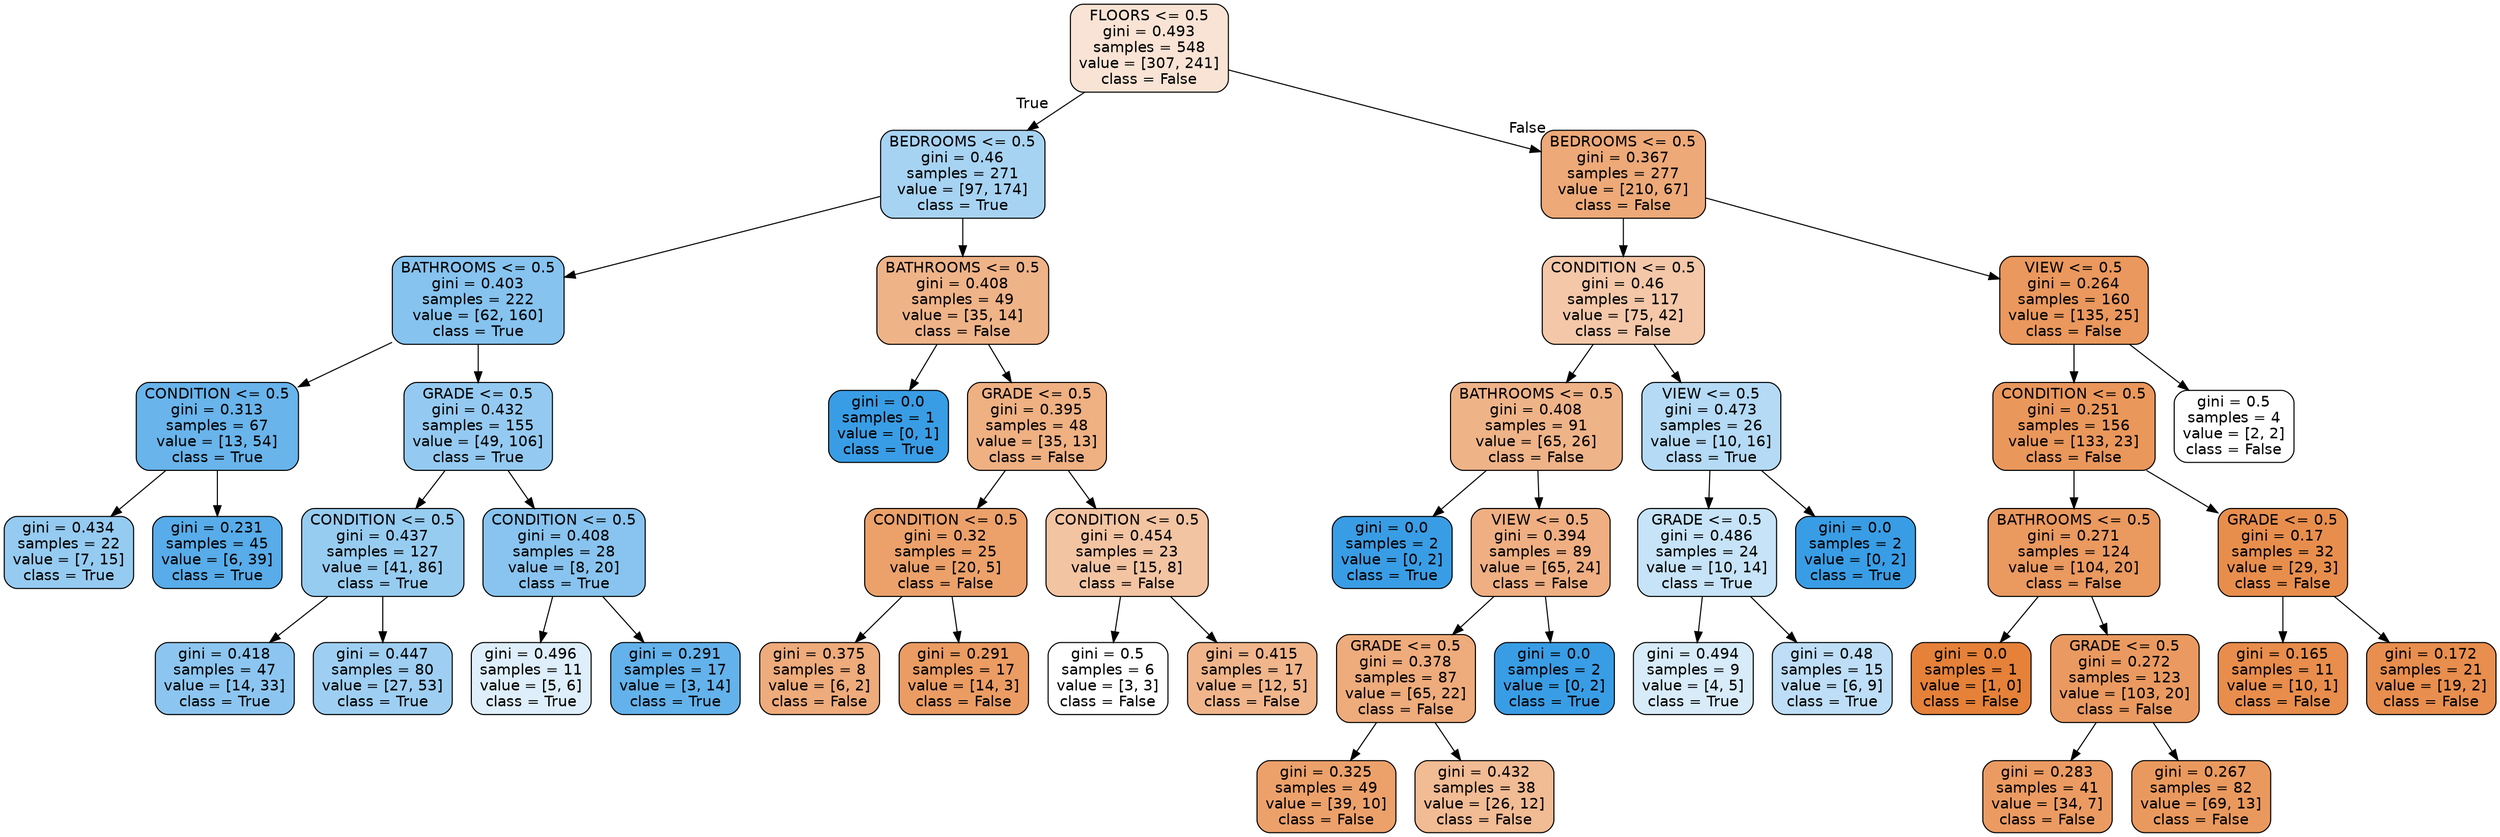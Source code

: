 digraph Tree {
node [shape=box, style="filled, rounded", color="black", fontname=helvetica] ;
edge [fontname=helvetica] ;
0 [label="FLOORS <= 0.5\ngini = 0.493\nsamples = 548\nvalue = [307, 241]\nclass = False", fillcolor="#e5813937"] ;
1 [label="BEDROOMS <= 0.5\ngini = 0.46\nsamples = 271\nvalue = [97, 174]\nclass = True", fillcolor="#399de571"] ;
0 -> 1 [labeldistance=2.5, labelangle=45, headlabel="True"] ;
2 [label="BATHROOMS <= 0.5\ngini = 0.403\nsamples = 222\nvalue = [62, 160]\nclass = True", fillcolor="#399de59c"] ;
1 -> 2 ;
3 [label="CONDITION <= 0.5\ngini = 0.313\nsamples = 67\nvalue = [13, 54]\nclass = True", fillcolor="#399de5c2"] ;
2 -> 3 ;
4 [label="gini = 0.434\nsamples = 22\nvalue = [7, 15]\nclass = True", fillcolor="#399de588"] ;
3 -> 4 ;
5 [label="gini = 0.231\nsamples = 45\nvalue = [6, 39]\nclass = True", fillcolor="#399de5d8"] ;
3 -> 5 ;
6 [label="GRADE <= 0.5\ngini = 0.432\nsamples = 155\nvalue = [49, 106]\nclass = True", fillcolor="#399de589"] ;
2 -> 6 ;
7 [label="CONDITION <= 0.5\ngini = 0.437\nsamples = 127\nvalue = [41, 86]\nclass = True", fillcolor="#399de585"] ;
6 -> 7 ;
8 [label="gini = 0.418\nsamples = 47\nvalue = [14, 33]\nclass = True", fillcolor="#399de593"] ;
7 -> 8 ;
9 [label="gini = 0.447\nsamples = 80\nvalue = [27, 53]\nclass = True", fillcolor="#399de57d"] ;
7 -> 9 ;
10 [label="CONDITION <= 0.5\ngini = 0.408\nsamples = 28\nvalue = [8, 20]\nclass = True", fillcolor="#399de599"] ;
6 -> 10 ;
11 [label="gini = 0.496\nsamples = 11\nvalue = [5, 6]\nclass = True", fillcolor="#399de52a"] ;
10 -> 11 ;
12 [label="gini = 0.291\nsamples = 17\nvalue = [3, 14]\nclass = True", fillcolor="#399de5c8"] ;
10 -> 12 ;
13 [label="BATHROOMS <= 0.5\ngini = 0.408\nsamples = 49\nvalue = [35, 14]\nclass = False", fillcolor="#e5813999"] ;
1 -> 13 ;
14 [label="gini = 0.0\nsamples = 1\nvalue = [0, 1]\nclass = True", fillcolor="#399de5ff"] ;
13 -> 14 ;
15 [label="GRADE <= 0.5\ngini = 0.395\nsamples = 48\nvalue = [35, 13]\nclass = False", fillcolor="#e58139a0"] ;
13 -> 15 ;
16 [label="CONDITION <= 0.5\ngini = 0.32\nsamples = 25\nvalue = [20, 5]\nclass = False", fillcolor="#e58139bf"] ;
15 -> 16 ;
17 [label="gini = 0.375\nsamples = 8\nvalue = [6, 2]\nclass = False", fillcolor="#e58139aa"] ;
16 -> 17 ;
18 [label="gini = 0.291\nsamples = 17\nvalue = [14, 3]\nclass = False", fillcolor="#e58139c8"] ;
16 -> 18 ;
19 [label="CONDITION <= 0.5\ngini = 0.454\nsamples = 23\nvalue = [15, 8]\nclass = False", fillcolor="#e5813977"] ;
15 -> 19 ;
20 [label="gini = 0.5\nsamples = 6\nvalue = [3, 3]\nclass = False", fillcolor="#e5813900"] ;
19 -> 20 ;
21 [label="gini = 0.415\nsamples = 17\nvalue = [12, 5]\nclass = False", fillcolor="#e5813995"] ;
19 -> 21 ;
22 [label="BEDROOMS <= 0.5\ngini = 0.367\nsamples = 277\nvalue = [210, 67]\nclass = False", fillcolor="#e58139ae"] ;
0 -> 22 [labeldistance=2.5, labelangle=-45, headlabel="False"] ;
23 [label="CONDITION <= 0.5\ngini = 0.46\nsamples = 117\nvalue = [75, 42]\nclass = False", fillcolor="#e5813970"] ;
22 -> 23 ;
24 [label="BATHROOMS <= 0.5\ngini = 0.408\nsamples = 91\nvalue = [65, 26]\nclass = False", fillcolor="#e5813999"] ;
23 -> 24 ;
25 [label="gini = 0.0\nsamples = 2\nvalue = [0, 2]\nclass = True", fillcolor="#399de5ff"] ;
24 -> 25 ;
26 [label="VIEW <= 0.5\ngini = 0.394\nsamples = 89\nvalue = [65, 24]\nclass = False", fillcolor="#e58139a1"] ;
24 -> 26 ;
27 [label="GRADE <= 0.5\ngini = 0.378\nsamples = 87\nvalue = [65, 22]\nclass = False", fillcolor="#e58139a9"] ;
26 -> 27 ;
28 [label="gini = 0.325\nsamples = 49\nvalue = [39, 10]\nclass = False", fillcolor="#e58139be"] ;
27 -> 28 ;
29 [label="gini = 0.432\nsamples = 38\nvalue = [26, 12]\nclass = False", fillcolor="#e5813989"] ;
27 -> 29 ;
30 [label="gini = 0.0\nsamples = 2\nvalue = [0, 2]\nclass = True", fillcolor="#399de5ff"] ;
26 -> 30 ;
31 [label="VIEW <= 0.5\ngini = 0.473\nsamples = 26\nvalue = [10, 16]\nclass = True", fillcolor="#399de560"] ;
23 -> 31 ;
32 [label="GRADE <= 0.5\ngini = 0.486\nsamples = 24\nvalue = [10, 14]\nclass = True", fillcolor="#399de549"] ;
31 -> 32 ;
33 [label="gini = 0.494\nsamples = 9\nvalue = [4, 5]\nclass = True", fillcolor="#399de533"] ;
32 -> 33 ;
34 [label="gini = 0.48\nsamples = 15\nvalue = [6, 9]\nclass = True", fillcolor="#399de555"] ;
32 -> 34 ;
35 [label="gini = 0.0\nsamples = 2\nvalue = [0, 2]\nclass = True", fillcolor="#399de5ff"] ;
31 -> 35 ;
36 [label="VIEW <= 0.5\ngini = 0.264\nsamples = 160\nvalue = [135, 25]\nclass = False", fillcolor="#e58139d0"] ;
22 -> 36 ;
37 [label="CONDITION <= 0.5\ngini = 0.251\nsamples = 156\nvalue = [133, 23]\nclass = False", fillcolor="#e58139d3"] ;
36 -> 37 ;
38 [label="BATHROOMS <= 0.5\ngini = 0.271\nsamples = 124\nvalue = [104, 20]\nclass = False", fillcolor="#e58139ce"] ;
37 -> 38 ;
39 [label="gini = 0.0\nsamples = 1\nvalue = [1, 0]\nclass = False", fillcolor="#e58139ff"] ;
38 -> 39 ;
40 [label="GRADE <= 0.5\ngini = 0.272\nsamples = 123\nvalue = [103, 20]\nclass = False", fillcolor="#e58139cd"] ;
38 -> 40 ;
41 [label="gini = 0.283\nsamples = 41\nvalue = [34, 7]\nclass = False", fillcolor="#e58139ca"] ;
40 -> 41 ;
42 [label="gini = 0.267\nsamples = 82\nvalue = [69, 13]\nclass = False", fillcolor="#e58139cf"] ;
40 -> 42 ;
43 [label="GRADE <= 0.5\ngini = 0.17\nsamples = 32\nvalue = [29, 3]\nclass = False", fillcolor="#e58139e5"] ;
37 -> 43 ;
44 [label="gini = 0.165\nsamples = 11\nvalue = [10, 1]\nclass = False", fillcolor="#e58139e6"] ;
43 -> 44 ;
45 [label="gini = 0.172\nsamples = 21\nvalue = [19, 2]\nclass = False", fillcolor="#e58139e4"] ;
43 -> 45 ;
46 [label="gini = 0.5\nsamples = 4\nvalue = [2, 2]\nclass = False", fillcolor="#e5813900"] ;
36 -> 46 ;
}